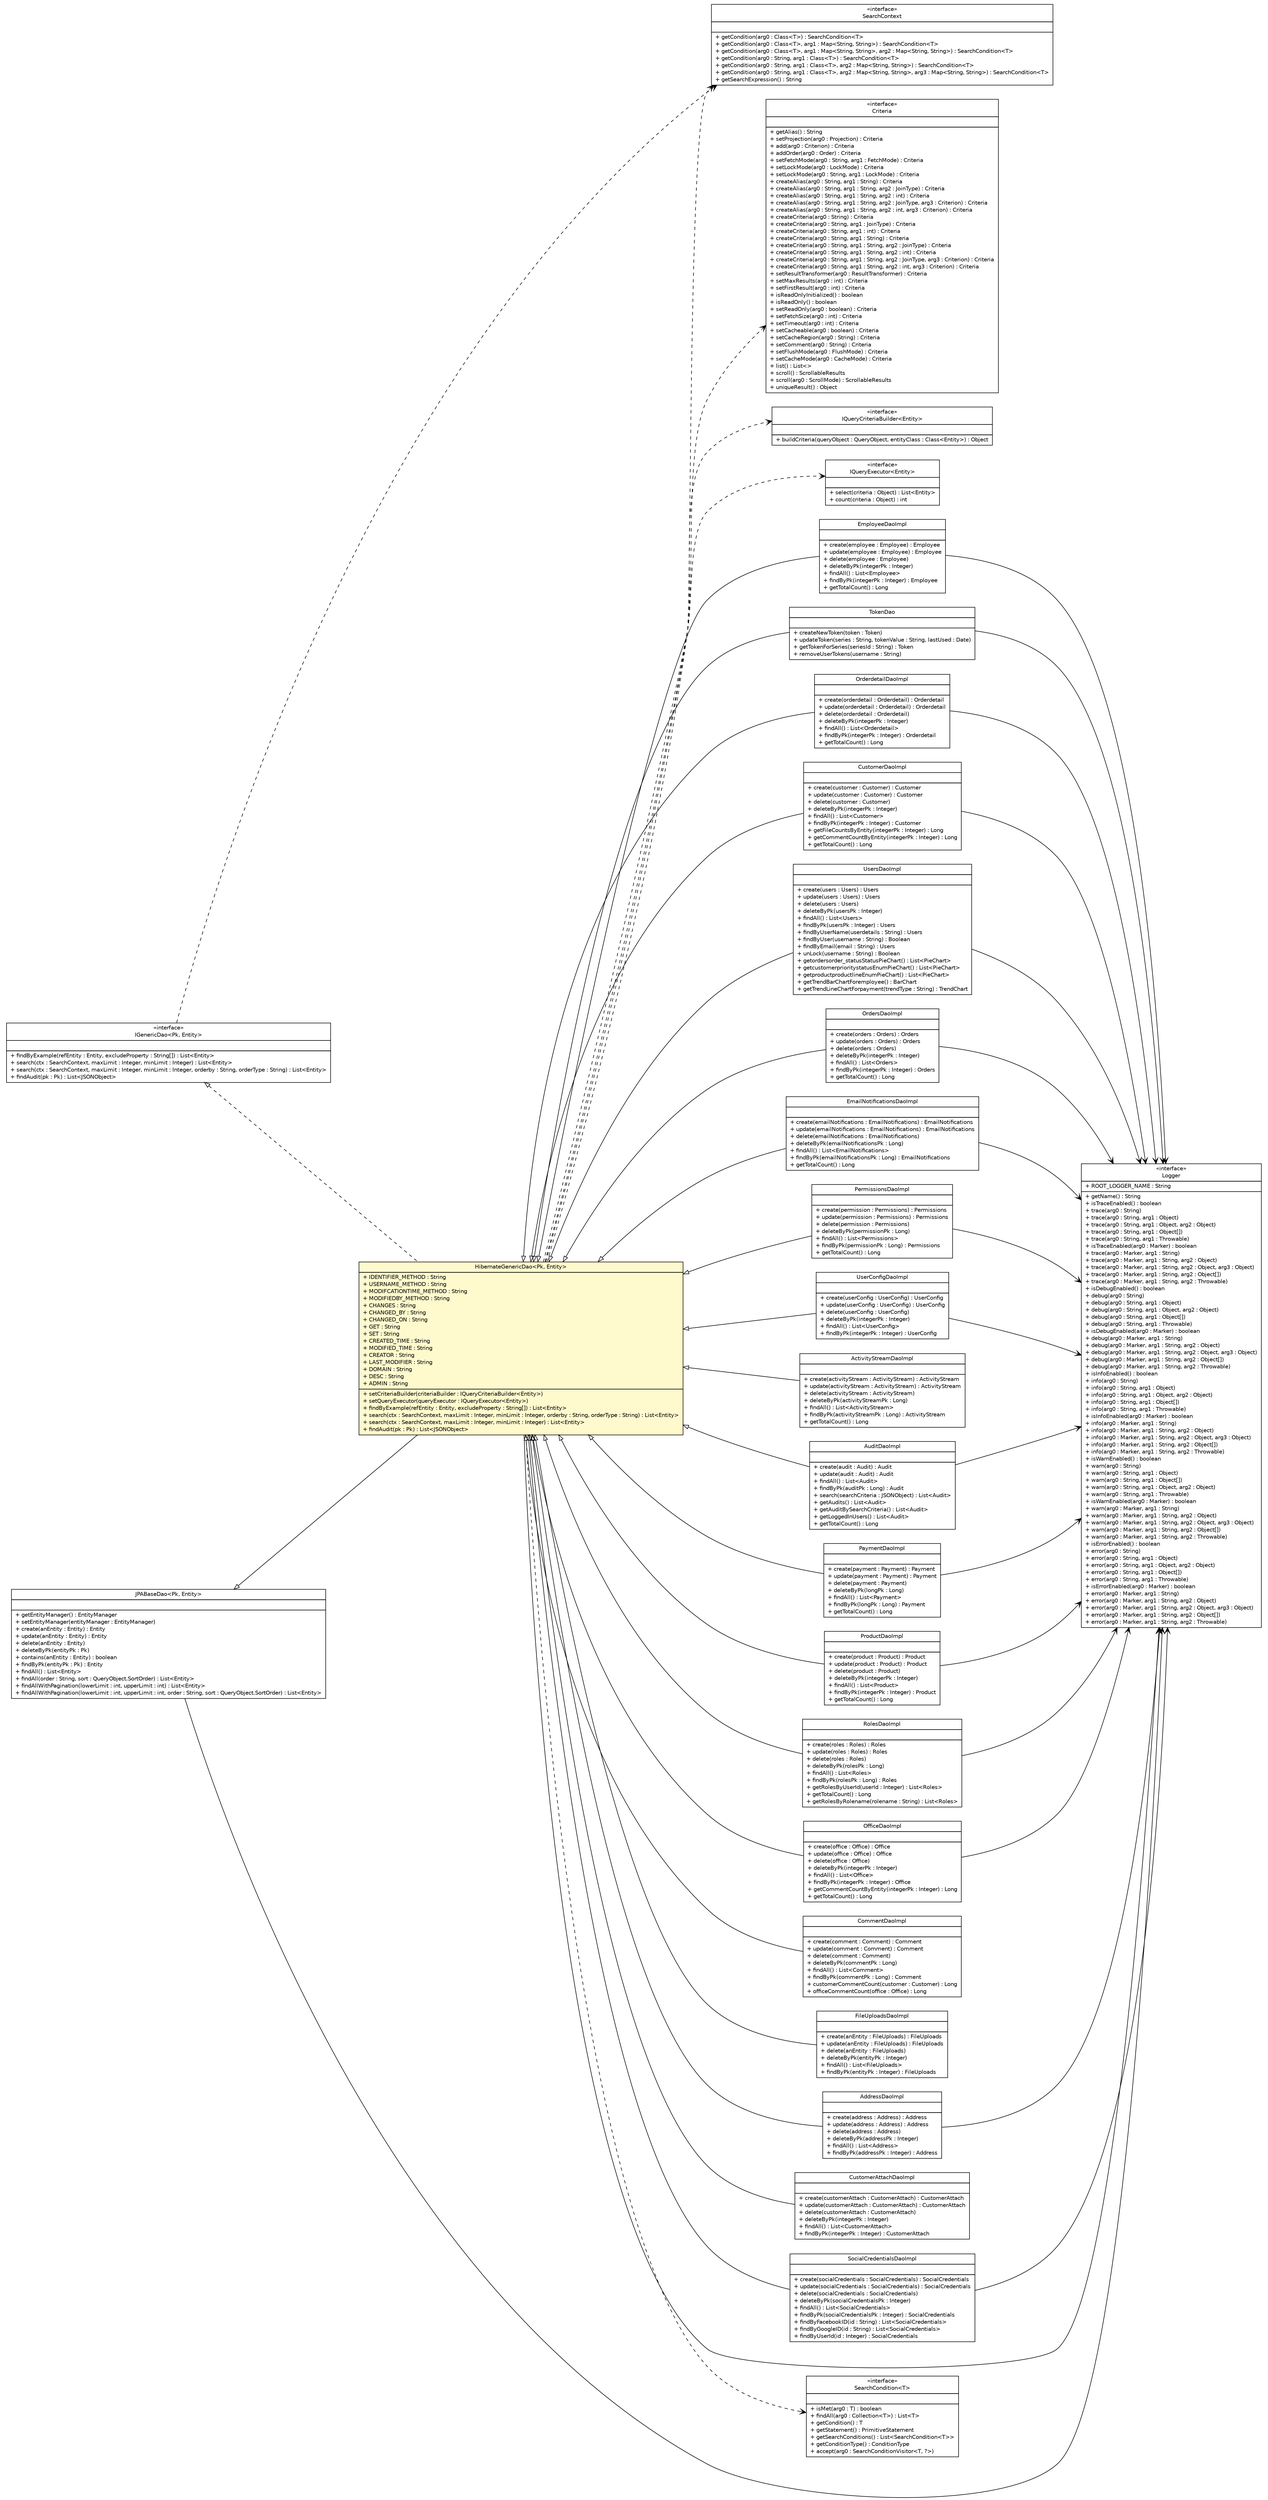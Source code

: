 #!/usr/local/bin/dot
#
# Class diagram 
# Generated by UMLGraph version 5.1 (http://www.umlgraph.org/)
#

digraph G {
	edge [fontname="Helvetica",fontsize=10,labelfontname="Helvetica",labelfontsize=10];
	node [fontname="Helvetica",fontsize=10,shape=plaintext];
	nodesep=0.25;
	ranksep=0.5;
	rankdir=LR;
	// com.inn.headstartdemo.dao.generic.IGenericDao<Pk, Entity>
	c65898 [label=<<table title="com.inn.headstartdemo.dao.generic.IGenericDao" border="0" cellborder="1" cellspacing="0" cellpadding="2" port="p" href="../IGenericDao.html">
		<tr><td><table border="0" cellspacing="0" cellpadding="1">
<tr><td align="center" balign="center"> &#171;interface&#187; </td></tr>
<tr><td align="center" balign="center"> IGenericDao&lt;Pk, Entity&gt; </td></tr>
		</table></td></tr>
		<tr><td><table border="0" cellspacing="0" cellpadding="1">
<tr><td align="left" balign="left">  </td></tr>
		</table></td></tr>
		<tr><td><table border="0" cellspacing="0" cellpadding="1">
<tr><td align="left" balign="left"> + findByExample(refEntity : Entity, excludeProperty : String[]) : List&lt;Entity&gt; </td></tr>
<tr><td align="left" balign="left"> + search(ctx : SearchContext, maxLimit : Integer, minLimit : Integer) : List&lt;Entity&gt; </td></tr>
<tr><td align="left" balign="left"> + search(ctx : SearchContext, maxLimit : Integer, minLimit : Integer, orderby : String, orderType : String) : List&lt;Entity&gt; </td></tr>
<tr><td align="left" balign="left"> + findAudit(pk : Pk) : List&lt;JSONObject&gt; </td></tr>
		</table></td></tr>
		</table>>, fontname="Helvetica", fontcolor="black", fontsize=10.0];
	// com.inn.headstartdemo.dao.generic.impl.HibernateGenericDao<Pk, Entity>
	c65901 [label=<<table title="com.inn.headstartdemo.dao.generic.impl.HibernateGenericDao" border="0" cellborder="1" cellspacing="0" cellpadding="2" port="p" bgcolor="lemonChiffon" href="./HibernateGenericDao.html">
		<tr><td><table border="0" cellspacing="0" cellpadding="1">
<tr><td align="center" balign="center"> HibernateGenericDao&lt;Pk, Entity&gt; </td></tr>
		</table></td></tr>
		<tr><td><table border="0" cellspacing="0" cellpadding="1">
<tr><td align="left" balign="left"> + IDENTIFIER_METHOD : String </td></tr>
<tr><td align="left" balign="left"> + USERNAME_METHOD : String </td></tr>
<tr><td align="left" balign="left"> + MODIFCATIONTIME_METHOD : String </td></tr>
<tr><td align="left" balign="left"> + MODIFIEDBY_METHOD : String </td></tr>
<tr><td align="left" balign="left"> + CHANGES : String </td></tr>
<tr><td align="left" balign="left"> + CHANGED_BY : String </td></tr>
<tr><td align="left" balign="left"> + CHANGED_ON : String </td></tr>
<tr><td align="left" balign="left"> + GET : String </td></tr>
<tr><td align="left" balign="left"> + SET : String </td></tr>
<tr><td align="left" balign="left"> + CREATED_TIME : String </td></tr>
<tr><td align="left" balign="left"> + MODIFIED_TIME : String </td></tr>
<tr><td align="left" balign="left"> + CREATOR : String </td></tr>
<tr><td align="left" balign="left"> + LAST_MODIFIER : String </td></tr>
<tr><td align="left" balign="left"> + DOMAIN : String </td></tr>
<tr><td align="left" balign="left"> + DESC : String </td></tr>
<tr><td align="left" balign="left"> + ADMIN : String </td></tr>
		</table></td></tr>
		<tr><td><table border="0" cellspacing="0" cellpadding="1">
<tr><td align="left" balign="left"> + setCriteriaBuilder(criteriaBuilder : IQueryCriteriaBuilder&lt;Entity&gt;) </td></tr>
<tr><td align="left" balign="left"> + setQueryExecutor(queryExecutor : IQueryExecutor&lt;Entity&gt;) </td></tr>
<tr><td align="left" balign="left"> + findByExample(refEntity : Entity, excludeProperty : String[]) : List&lt;Entity&gt; </td></tr>
<tr><td align="left" balign="left"> + search(ctx : SearchContext, maxLimit : Integer, minLimit : Integer, orderby : String, orderType : String) : List&lt;Entity&gt; </td></tr>
<tr><td align="left" balign="left"> + search(ctx : SearchContext, maxLimit : Integer, minLimit : Integer) : List&lt;Entity&gt; </td></tr>
<tr><td align="left" balign="left"> + findAudit(pk : Pk) : List&lt;JSONObject&gt; </td></tr>
		</table></td></tr>
		</table>>, fontname="Helvetica", fontcolor="black", fontsize=10.0];
	// com.inn.headstartdemo.dao.generic.impl.JPABaseDao<Pk, Entity>
	c65902 [label=<<table title="com.inn.headstartdemo.dao.generic.impl.JPABaseDao" border="0" cellborder="1" cellspacing="0" cellpadding="2" port="p" href="./JPABaseDao.html">
		<tr><td><table border="0" cellspacing="0" cellpadding="1">
<tr><td align="center" balign="center"> JPABaseDao&lt;Pk, Entity&gt; </td></tr>
		</table></td></tr>
		<tr><td><table border="0" cellspacing="0" cellpadding="1">
<tr><td align="left" balign="left">  </td></tr>
		</table></td></tr>
		<tr><td><table border="0" cellspacing="0" cellpadding="1">
<tr><td align="left" balign="left"> + getEntityManager() : EntityManager </td></tr>
<tr><td align="left" balign="left"> + setEntityManager(entityManager : EntityManager) </td></tr>
<tr><td align="left" balign="left"> + create(anEntity : Entity) : Entity </td></tr>
<tr><td align="left" balign="left"> + update(anEntity : Entity) : Entity </td></tr>
<tr><td align="left" balign="left"> + delete(anEntity : Entity) </td></tr>
<tr><td align="left" balign="left"> + deleteByPk(entityPk : Pk) </td></tr>
<tr><td align="left" balign="left"> + contains(anEntity : Entity) : boolean </td></tr>
<tr><td align="left" balign="left"> + findByPk(entityPk : Pk) : Entity </td></tr>
<tr><td align="left" balign="left"> + findAll() : List&lt;Entity&gt; </td></tr>
<tr><td align="left" balign="left"> + findAll(order : String, sort : QueryObject.SortOrder) : List&lt;Entity&gt; </td></tr>
<tr><td align="left" balign="left"> + findAllWithPagination(lowerLimit : int, upperLimit : int) : List&lt;Entity&gt; </td></tr>
<tr><td align="left" balign="left"> + findAllWithPagination(lowerLimit : int, upperLimit : int, order : String, sort : QueryObject.SortOrder) : List&lt;Entity&gt; </td></tr>
		</table></td></tr>
		</table>>, fontname="Helvetica", fontcolor="black", fontsize=10.0];
	// com.inn.headstartdemo.dao.criteria.IQueryCriteriaBuilder<Entity>
	c65903 [label=<<table title="com.inn.headstartdemo.dao.criteria.IQueryCriteriaBuilder" border="0" cellborder="1" cellspacing="0" cellpadding="2" port="p" href="../../criteria/IQueryCriteriaBuilder.html">
		<tr><td><table border="0" cellspacing="0" cellpadding="1">
<tr><td align="center" balign="center"> &#171;interface&#187; </td></tr>
<tr><td align="center" balign="center"> IQueryCriteriaBuilder&lt;Entity&gt; </td></tr>
		</table></td></tr>
		<tr><td><table border="0" cellspacing="0" cellpadding="1">
<tr><td align="left" balign="left">  </td></tr>
		</table></td></tr>
		<tr><td><table border="0" cellspacing="0" cellpadding="1">
<tr><td align="left" balign="left"> + buildCriteria(queryObject : QueryObject, entityClass : Class&lt;Entity&gt;) : Object </td></tr>
		</table></td></tr>
		</table>>, fontname="Helvetica", fontcolor="black", fontsize=10.0];
	// com.inn.headstartdemo.dao.criteria.IQueryExecutor<Entity>
	c65904 [label=<<table title="com.inn.headstartdemo.dao.criteria.IQueryExecutor" border="0" cellborder="1" cellspacing="0" cellpadding="2" port="p" href="../../criteria/IQueryExecutor.html">
		<tr><td><table border="0" cellspacing="0" cellpadding="1">
<tr><td align="center" balign="center"> &#171;interface&#187; </td></tr>
<tr><td align="center" balign="center"> IQueryExecutor&lt;Entity&gt; </td></tr>
		</table></td></tr>
		<tr><td><table border="0" cellspacing="0" cellpadding="1">
<tr><td align="left" balign="left">  </td></tr>
		</table></td></tr>
		<tr><td><table border="0" cellspacing="0" cellpadding="1">
<tr><td align="left" balign="left"> + select(criteria : Object) : List&lt;Entity&gt; </td></tr>
<tr><td align="left" balign="left"> + count(criteria : Object) : int </td></tr>
		</table></td></tr>
		</table>>, fontname="Helvetica", fontcolor="black", fontsize=10.0];
	// com.inn.headstartdemo.dao.impl.EmployeeDaoImpl
	c65909 [label=<<table title="com.inn.headstartdemo.dao.impl.EmployeeDaoImpl" border="0" cellborder="1" cellspacing="0" cellpadding="2" port="p" href="../../impl/EmployeeDaoImpl.html">
		<tr><td><table border="0" cellspacing="0" cellpadding="1">
<tr><td align="center" balign="center"> EmployeeDaoImpl </td></tr>
		</table></td></tr>
		<tr><td><table border="0" cellspacing="0" cellpadding="1">
<tr><td align="left" balign="left">  </td></tr>
		</table></td></tr>
		<tr><td><table border="0" cellspacing="0" cellpadding="1">
<tr><td align="left" balign="left"> + create(employee : Employee) : Employee </td></tr>
<tr><td align="left" balign="left"> + update(employee : Employee) : Employee </td></tr>
<tr><td align="left" balign="left"> + delete(employee : Employee) </td></tr>
<tr><td align="left" balign="left"> + deleteByPk(integerPk : Integer) </td></tr>
<tr><td align="left" balign="left"> + findAll() : List&lt;Employee&gt; </td></tr>
<tr><td align="left" balign="left"> + findByPk(integerPk : Integer) : Employee </td></tr>
<tr><td align="left" balign="left"> + getTotalCount() : Long </td></tr>
		</table></td></tr>
		</table>>, fontname="Helvetica", fontcolor="black", fontsize=10.0];
	// com.inn.headstartdemo.dao.impl.TokenDao
	c65910 [label=<<table title="com.inn.headstartdemo.dao.impl.TokenDao" border="0" cellborder="1" cellspacing="0" cellpadding="2" port="p" href="../../impl/TokenDao.html">
		<tr><td><table border="0" cellspacing="0" cellpadding="1">
<tr><td align="center" balign="center"> TokenDao </td></tr>
		</table></td></tr>
		<tr><td><table border="0" cellspacing="0" cellpadding="1">
<tr><td align="left" balign="left">  </td></tr>
		</table></td></tr>
		<tr><td><table border="0" cellspacing="0" cellpadding="1">
<tr><td align="left" balign="left"> + createNewToken(token : Token) </td></tr>
<tr><td align="left" balign="left"> + updateToken(series : String, tokenValue : String, lastUsed : Date) </td></tr>
<tr><td align="left" balign="left"> + getTokenForSeries(seriesId : String) : Token </td></tr>
<tr><td align="left" balign="left"> + removeUserTokens(username : String) </td></tr>
		</table></td></tr>
		</table>>, fontname="Helvetica", fontcolor="black", fontsize=10.0];
	// com.inn.headstartdemo.dao.impl.OrderdetailDaoImpl
	c65911 [label=<<table title="com.inn.headstartdemo.dao.impl.OrderdetailDaoImpl" border="0" cellborder="1" cellspacing="0" cellpadding="2" port="p" href="../../impl/OrderdetailDaoImpl.html">
		<tr><td><table border="0" cellspacing="0" cellpadding="1">
<tr><td align="center" balign="center"> OrderdetailDaoImpl </td></tr>
		</table></td></tr>
		<tr><td><table border="0" cellspacing="0" cellpadding="1">
<tr><td align="left" balign="left">  </td></tr>
		</table></td></tr>
		<tr><td><table border="0" cellspacing="0" cellpadding="1">
<tr><td align="left" balign="left"> + create(orderdetail : Orderdetail) : Orderdetail </td></tr>
<tr><td align="left" balign="left"> + update(orderdetail : Orderdetail) : Orderdetail </td></tr>
<tr><td align="left" balign="left"> + delete(orderdetail : Orderdetail) </td></tr>
<tr><td align="left" balign="left"> + deleteByPk(integerPk : Integer) </td></tr>
<tr><td align="left" balign="left"> + findAll() : List&lt;Orderdetail&gt; </td></tr>
<tr><td align="left" balign="left"> + findByPk(integerPk : Integer) : Orderdetail </td></tr>
<tr><td align="left" balign="left"> + getTotalCount() : Long </td></tr>
		</table></td></tr>
		</table>>, fontname="Helvetica", fontcolor="black", fontsize=10.0];
	// com.inn.headstartdemo.dao.impl.CustomerDaoImpl
	c65912 [label=<<table title="com.inn.headstartdemo.dao.impl.CustomerDaoImpl" border="0" cellborder="1" cellspacing="0" cellpadding="2" port="p" href="../../impl/CustomerDaoImpl.html">
		<tr><td><table border="0" cellspacing="0" cellpadding="1">
<tr><td align="center" balign="center"> CustomerDaoImpl </td></tr>
		</table></td></tr>
		<tr><td><table border="0" cellspacing="0" cellpadding="1">
<tr><td align="left" balign="left">  </td></tr>
		</table></td></tr>
		<tr><td><table border="0" cellspacing="0" cellpadding="1">
<tr><td align="left" balign="left"> + create(customer : Customer) : Customer </td></tr>
<tr><td align="left" balign="left"> + update(customer : Customer) : Customer </td></tr>
<tr><td align="left" balign="left"> + delete(customer : Customer) </td></tr>
<tr><td align="left" balign="left"> + deleteByPk(integerPk : Integer) </td></tr>
<tr><td align="left" balign="left"> + findAll() : List&lt;Customer&gt; </td></tr>
<tr><td align="left" balign="left"> + findByPk(integerPk : Integer) : Customer </td></tr>
<tr><td align="left" balign="left"> + getFileCountsByEntity(integerPk : Integer) : Long </td></tr>
<tr><td align="left" balign="left"> + getCommentCountByEntity(integerPk : Integer) : Long </td></tr>
<tr><td align="left" balign="left"> + getTotalCount() : Long </td></tr>
		</table></td></tr>
		</table>>, fontname="Helvetica", fontcolor="black", fontsize=10.0];
	// com.inn.headstartdemo.dao.impl.UsersDaoImpl
	c65913 [label=<<table title="com.inn.headstartdemo.dao.impl.UsersDaoImpl" border="0" cellborder="1" cellspacing="0" cellpadding="2" port="p" href="../../impl/UsersDaoImpl.html">
		<tr><td><table border="0" cellspacing="0" cellpadding="1">
<tr><td align="center" balign="center"> UsersDaoImpl </td></tr>
		</table></td></tr>
		<tr><td><table border="0" cellspacing="0" cellpadding="1">
<tr><td align="left" balign="left">  </td></tr>
		</table></td></tr>
		<tr><td><table border="0" cellspacing="0" cellpadding="1">
<tr><td align="left" balign="left"> + create(users : Users) : Users </td></tr>
<tr><td align="left" balign="left"> + update(users : Users) : Users </td></tr>
<tr><td align="left" balign="left"> + delete(users : Users) </td></tr>
<tr><td align="left" balign="left"> + deleteByPk(usersPk : Integer) </td></tr>
<tr><td align="left" balign="left"> + findAll() : List&lt;Users&gt; </td></tr>
<tr><td align="left" balign="left"> + findByPk(usersPk : Integer) : Users </td></tr>
<tr><td align="left" balign="left"> + findByUserName(userdetails : String) : Users </td></tr>
<tr><td align="left" balign="left"> + findByUser(username : String) : Boolean </td></tr>
<tr><td align="left" balign="left"> + findByEmail(email : String) : Users </td></tr>
<tr><td align="left" balign="left"> + unLock(username : String) : Boolean </td></tr>
<tr><td align="left" balign="left"> + getordersorder_statusStatusPieChart() : List&lt;PieChart&gt; </td></tr>
<tr><td align="left" balign="left"> + getcustomerprioritystatusEnumPieChart() : List&lt;PieChart&gt; </td></tr>
<tr><td align="left" balign="left"> + getproductproductlineEnumPieChart() : List&lt;PieChart&gt; </td></tr>
<tr><td align="left" balign="left"> + getTrendBarChartForemployee() : BarChart </td></tr>
<tr><td align="left" balign="left"> + getTrendLineChartForpayment(trendType : String) : TrendChart </td></tr>
		</table></td></tr>
		</table>>, fontname="Helvetica", fontcolor="black", fontsize=10.0];
	// com.inn.headstartdemo.dao.impl.OrdersDaoImpl
	c65914 [label=<<table title="com.inn.headstartdemo.dao.impl.OrdersDaoImpl" border="0" cellborder="1" cellspacing="0" cellpadding="2" port="p" href="../../impl/OrdersDaoImpl.html">
		<tr><td><table border="0" cellspacing="0" cellpadding="1">
<tr><td align="center" balign="center"> OrdersDaoImpl </td></tr>
		</table></td></tr>
		<tr><td><table border="0" cellspacing="0" cellpadding="1">
<tr><td align="left" balign="left">  </td></tr>
		</table></td></tr>
		<tr><td><table border="0" cellspacing="0" cellpadding="1">
<tr><td align="left" balign="left"> + create(orders : Orders) : Orders </td></tr>
<tr><td align="left" balign="left"> + update(orders : Orders) : Orders </td></tr>
<tr><td align="left" balign="left"> + delete(orders : Orders) </td></tr>
<tr><td align="left" balign="left"> + deleteByPk(integerPk : Integer) </td></tr>
<tr><td align="left" balign="left"> + findAll() : List&lt;Orders&gt; </td></tr>
<tr><td align="left" balign="left"> + findByPk(integerPk : Integer) : Orders </td></tr>
<tr><td align="left" balign="left"> + getTotalCount() : Long </td></tr>
		</table></td></tr>
		</table>>, fontname="Helvetica", fontcolor="black", fontsize=10.0];
	// com.inn.headstartdemo.dao.impl.EmailNotificationsDaoImpl
	c65915 [label=<<table title="com.inn.headstartdemo.dao.impl.EmailNotificationsDaoImpl" border="0" cellborder="1" cellspacing="0" cellpadding="2" port="p" href="../../impl/EmailNotificationsDaoImpl.html">
		<tr><td><table border="0" cellspacing="0" cellpadding="1">
<tr><td align="center" balign="center"> EmailNotificationsDaoImpl </td></tr>
		</table></td></tr>
		<tr><td><table border="0" cellspacing="0" cellpadding="1">
<tr><td align="left" balign="left">  </td></tr>
		</table></td></tr>
		<tr><td><table border="0" cellspacing="0" cellpadding="1">
<tr><td align="left" balign="left"> + create(emailNotifications : EmailNotifications) : EmailNotifications </td></tr>
<tr><td align="left" balign="left"> + update(emailNotifications : EmailNotifications) : EmailNotifications </td></tr>
<tr><td align="left" balign="left"> + delete(emailNotifications : EmailNotifications) </td></tr>
<tr><td align="left" balign="left"> + deleteByPk(emailNotificationsPk : Long) </td></tr>
<tr><td align="left" balign="left"> + findAll() : List&lt;EmailNotifications&gt; </td></tr>
<tr><td align="left" balign="left"> + findByPk(emailNotificationsPk : Long) : EmailNotifications </td></tr>
<tr><td align="left" balign="left"> + getTotalCount() : Long </td></tr>
		</table></td></tr>
		</table>>, fontname="Helvetica", fontcolor="black", fontsize=10.0];
	// com.inn.headstartdemo.dao.impl.PermissionsDaoImpl
	c65916 [label=<<table title="com.inn.headstartdemo.dao.impl.PermissionsDaoImpl" border="0" cellborder="1" cellspacing="0" cellpadding="2" port="p" href="../../impl/PermissionsDaoImpl.html">
		<tr><td><table border="0" cellspacing="0" cellpadding="1">
<tr><td align="center" balign="center"> PermissionsDaoImpl </td></tr>
		</table></td></tr>
		<tr><td><table border="0" cellspacing="0" cellpadding="1">
<tr><td align="left" balign="left">  </td></tr>
		</table></td></tr>
		<tr><td><table border="0" cellspacing="0" cellpadding="1">
<tr><td align="left" balign="left"> + create(permission : Permissions) : Permissions </td></tr>
<tr><td align="left" balign="left"> + update(permission : Permissions) : Permissions </td></tr>
<tr><td align="left" balign="left"> + delete(permission : Permissions) </td></tr>
<tr><td align="left" balign="left"> + deleteByPk(permissionPk : Long) </td></tr>
<tr><td align="left" balign="left"> + findAll() : List&lt;Permissions&gt; </td></tr>
<tr><td align="left" balign="left"> + findByPk(permissionPk : Long) : Permissions </td></tr>
<tr><td align="left" balign="left"> + getTotalCount() : Long </td></tr>
		</table></td></tr>
		</table>>, fontname="Helvetica", fontcolor="black", fontsize=10.0];
	// com.inn.headstartdemo.dao.impl.UserConfigDaoImpl
	c65917 [label=<<table title="com.inn.headstartdemo.dao.impl.UserConfigDaoImpl" border="0" cellborder="1" cellspacing="0" cellpadding="2" port="p" href="../../impl/UserConfigDaoImpl.html">
		<tr><td><table border="0" cellspacing="0" cellpadding="1">
<tr><td align="center" balign="center"> UserConfigDaoImpl </td></tr>
		</table></td></tr>
		<tr><td><table border="0" cellspacing="0" cellpadding="1">
<tr><td align="left" balign="left">  </td></tr>
		</table></td></tr>
		<tr><td><table border="0" cellspacing="0" cellpadding="1">
<tr><td align="left" balign="left"> + create(userConfig : UserConfig) : UserConfig </td></tr>
<tr><td align="left" balign="left"> + update(userConfig : UserConfig) : UserConfig </td></tr>
<tr><td align="left" balign="left"> + delete(userConfig : UserConfig) </td></tr>
<tr><td align="left" balign="left"> + deleteByPk(integerPk : Integer) </td></tr>
<tr><td align="left" balign="left"> + findAll() : List&lt;UserConfig&gt; </td></tr>
<tr><td align="left" balign="left"> + findByPk(integerPk : Integer) : UserConfig </td></tr>
		</table></td></tr>
		</table>>, fontname="Helvetica", fontcolor="black", fontsize=10.0];
	// com.inn.headstartdemo.dao.impl.ActivityStreamDaoImpl
	c65918 [label=<<table title="com.inn.headstartdemo.dao.impl.ActivityStreamDaoImpl" border="0" cellborder="1" cellspacing="0" cellpadding="2" port="p" href="../../impl/ActivityStreamDaoImpl.html">
		<tr><td><table border="0" cellspacing="0" cellpadding="1">
<tr><td align="center" balign="center"> ActivityStreamDaoImpl </td></tr>
		</table></td></tr>
		<tr><td><table border="0" cellspacing="0" cellpadding="1">
<tr><td align="left" balign="left">  </td></tr>
		</table></td></tr>
		<tr><td><table border="0" cellspacing="0" cellpadding="1">
<tr><td align="left" balign="left"> + create(activityStream : ActivityStream) : ActivityStream </td></tr>
<tr><td align="left" balign="left"> + update(activityStream : ActivityStream) : ActivityStream </td></tr>
<tr><td align="left" balign="left"> + delete(activityStream : ActivityStream) </td></tr>
<tr><td align="left" balign="left"> + deleteByPk(activityStreamPk : Long) </td></tr>
<tr><td align="left" balign="left"> + findAll() : List&lt;ActivityStream&gt; </td></tr>
<tr><td align="left" balign="left"> + findByPk(activityStreamPk : Long) : ActivityStream </td></tr>
<tr><td align="left" balign="left"> + getTotalCount() : Long </td></tr>
		</table></td></tr>
		</table>>, fontname="Helvetica", fontcolor="black", fontsize=10.0];
	// com.inn.headstartdemo.dao.impl.AuditDaoImpl
	c65919 [label=<<table title="com.inn.headstartdemo.dao.impl.AuditDaoImpl" border="0" cellborder="1" cellspacing="0" cellpadding="2" port="p" href="../../impl/AuditDaoImpl.html">
		<tr><td><table border="0" cellspacing="0" cellpadding="1">
<tr><td align="center" balign="center"> AuditDaoImpl </td></tr>
		</table></td></tr>
		<tr><td><table border="0" cellspacing="0" cellpadding="1">
<tr><td align="left" balign="left">  </td></tr>
		</table></td></tr>
		<tr><td><table border="0" cellspacing="0" cellpadding="1">
<tr><td align="left" balign="left"> + create(audit : Audit) : Audit </td></tr>
<tr><td align="left" balign="left"> + update(audit : Audit) : Audit </td></tr>
<tr><td align="left" balign="left"> + findAll() : List&lt;Audit&gt; </td></tr>
<tr><td align="left" balign="left"> + findByPk(auditPk : Long) : Audit </td></tr>
<tr><td align="left" balign="left"> + search(searchCriteria : JSONObject) : List&lt;Audit&gt; </td></tr>
<tr><td align="left" balign="left"> + getAudits() : List&lt;Audit&gt; </td></tr>
<tr><td align="left" balign="left"> + getAuditBySearchCriteria() : List&lt;Audit&gt; </td></tr>
<tr><td align="left" balign="left"> + getLoggedInUsers() : List&lt;Audit&gt; </td></tr>
<tr><td align="left" balign="left"> + getTotalCount() : Long </td></tr>
		</table></td></tr>
		</table>>, fontname="Helvetica", fontcolor="black", fontsize=10.0];
	// com.inn.headstartdemo.dao.impl.PaymentDaoImpl
	c65921 [label=<<table title="com.inn.headstartdemo.dao.impl.PaymentDaoImpl" border="0" cellborder="1" cellspacing="0" cellpadding="2" port="p" href="../../impl/PaymentDaoImpl.html">
		<tr><td><table border="0" cellspacing="0" cellpadding="1">
<tr><td align="center" balign="center"> PaymentDaoImpl </td></tr>
		</table></td></tr>
		<tr><td><table border="0" cellspacing="0" cellpadding="1">
<tr><td align="left" balign="left">  </td></tr>
		</table></td></tr>
		<tr><td><table border="0" cellspacing="0" cellpadding="1">
<tr><td align="left" balign="left"> + create(payment : Payment) : Payment </td></tr>
<tr><td align="left" balign="left"> + update(payment : Payment) : Payment </td></tr>
<tr><td align="left" balign="left"> + delete(payment : Payment) </td></tr>
<tr><td align="left" balign="left"> + deleteByPk(longPk : Long) </td></tr>
<tr><td align="left" balign="left"> + findAll() : List&lt;Payment&gt; </td></tr>
<tr><td align="left" balign="left"> + findByPk(longPk : Long) : Payment </td></tr>
<tr><td align="left" balign="left"> + getTotalCount() : Long </td></tr>
		</table></td></tr>
		</table>>, fontname="Helvetica", fontcolor="black", fontsize=10.0];
	// com.inn.headstartdemo.dao.impl.ProductDaoImpl
	c65922 [label=<<table title="com.inn.headstartdemo.dao.impl.ProductDaoImpl" border="0" cellborder="1" cellspacing="0" cellpadding="2" port="p" href="../../impl/ProductDaoImpl.html">
		<tr><td><table border="0" cellspacing="0" cellpadding="1">
<tr><td align="center" balign="center"> ProductDaoImpl </td></tr>
		</table></td></tr>
		<tr><td><table border="0" cellspacing="0" cellpadding="1">
<tr><td align="left" balign="left">  </td></tr>
		</table></td></tr>
		<tr><td><table border="0" cellspacing="0" cellpadding="1">
<tr><td align="left" balign="left"> + create(product : Product) : Product </td></tr>
<tr><td align="left" balign="left"> + update(product : Product) : Product </td></tr>
<tr><td align="left" balign="left"> + delete(product : Product) </td></tr>
<tr><td align="left" balign="left"> + deleteByPk(integerPk : Integer) </td></tr>
<tr><td align="left" balign="left"> + findAll() : List&lt;Product&gt; </td></tr>
<tr><td align="left" balign="left"> + findByPk(integerPk : Integer) : Product </td></tr>
<tr><td align="left" balign="left"> + getTotalCount() : Long </td></tr>
		</table></td></tr>
		</table>>, fontname="Helvetica", fontcolor="black", fontsize=10.0];
	// com.inn.headstartdemo.dao.impl.RolesDaoImpl
	c65923 [label=<<table title="com.inn.headstartdemo.dao.impl.RolesDaoImpl" border="0" cellborder="1" cellspacing="0" cellpadding="2" port="p" href="../../impl/RolesDaoImpl.html">
		<tr><td><table border="0" cellspacing="0" cellpadding="1">
<tr><td align="center" balign="center"> RolesDaoImpl </td></tr>
		</table></td></tr>
		<tr><td><table border="0" cellspacing="0" cellpadding="1">
<tr><td align="left" balign="left">  </td></tr>
		</table></td></tr>
		<tr><td><table border="0" cellspacing="0" cellpadding="1">
<tr><td align="left" balign="left"> + create(roles : Roles) : Roles </td></tr>
<tr><td align="left" balign="left"> + update(roles : Roles) : Roles </td></tr>
<tr><td align="left" balign="left"> + delete(roles : Roles) </td></tr>
<tr><td align="left" balign="left"> + deleteByPk(rolesPk : Long) </td></tr>
<tr><td align="left" balign="left"> + findAll() : List&lt;Roles&gt; </td></tr>
<tr><td align="left" balign="left"> + findByPk(rolesPk : Long) : Roles </td></tr>
<tr><td align="left" balign="left"> + getRolesByUserId(userId : Integer) : List&lt;Roles&gt; </td></tr>
<tr><td align="left" balign="left"> + getTotalCount() : Long </td></tr>
<tr><td align="left" balign="left"> + getRolesByRolename(rolename : String) : List&lt;Roles&gt; </td></tr>
		</table></td></tr>
		</table>>, fontname="Helvetica", fontcolor="black", fontsize=10.0];
	// com.inn.headstartdemo.dao.impl.OfficeDaoImpl
	c65924 [label=<<table title="com.inn.headstartdemo.dao.impl.OfficeDaoImpl" border="0" cellborder="1" cellspacing="0" cellpadding="2" port="p" href="../../impl/OfficeDaoImpl.html">
		<tr><td><table border="0" cellspacing="0" cellpadding="1">
<tr><td align="center" balign="center"> OfficeDaoImpl </td></tr>
		</table></td></tr>
		<tr><td><table border="0" cellspacing="0" cellpadding="1">
<tr><td align="left" balign="left">  </td></tr>
		</table></td></tr>
		<tr><td><table border="0" cellspacing="0" cellpadding="1">
<tr><td align="left" balign="left"> + create(office : Office) : Office </td></tr>
<tr><td align="left" balign="left"> + update(office : Office) : Office </td></tr>
<tr><td align="left" balign="left"> + delete(office : Office) </td></tr>
<tr><td align="left" balign="left"> + deleteByPk(integerPk : Integer) </td></tr>
<tr><td align="left" balign="left"> + findAll() : List&lt;Office&gt; </td></tr>
<tr><td align="left" balign="left"> + findByPk(integerPk : Integer) : Office </td></tr>
<tr><td align="left" balign="left"> + getCommentCountByEntity(integerPk : Integer) : Long </td></tr>
<tr><td align="left" balign="left"> + getTotalCount() : Long </td></tr>
		</table></td></tr>
		</table>>, fontname="Helvetica", fontcolor="black", fontsize=10.0];
	// com.inn.headstartdemo.dao.impl.CommentDaoImpl
	c65925 [label=<<table title="com.inn.headstartdemo.dao.impl.CommentDaoImpl" border="0" cellborder="1" cellspacing="0" cellpadding="2" port="p" href="../../impl/CommentDaoImpl.html">
		<tr><td><table border="0" cellspacing="0" cellpadding="1">
<tr><td align="center" balign="center"> CommentDaoImpl </td></tr>
		</table></td></tr>
		<tr><td><table border="0" cellspacing="0" cellpadding="1">
<tr><td align="left" balign="left">  </td></tr>
		</table></td></tr>
		<tr><td><table border="0" cellspacing="0" cellpadding="1">
<tr><td align="left" balign="left"> + create(comment : Comment) : Comment </td></tr>
<tr><td align="left" balign="left"> + update(comment : Comment) : Comment </td></tr>
<tr><td align="left" balign="left"> + delete(comment : Comment) </td></tr>
<tr><td align="left" balign="left"> + deleteByPk(commentPk : Long) </td></tr>
<tr><td align="left" balign="left"> + findAll() : List&lt;Comment&gt; </td></tr>
<tr><td align="left" balign="left"> + findByPk(commentPk : Long) : Comment </td></tr>
<tr><td align="left" balign="left"> + customerCommentCount(customer : Customer) : Long </td></tr>
<tr><td align="left" balign="left"> + officeCommentCount(office : Office) : Long </td></tr>
		</table></td></tr>
		</table>>, fontname="Helvetica", fontcolor="black", fontsize=10.0];
	// com.inn.headstartdemo.dao.impl.FileUploadsDaoImpl
	c65926 [label=<<table title="com.inn.headstartdemo.dao.impl.FileUploadsDaoImpl" border="0" cellborder="1" cellspacing="0" cellpadding="2" port="p" href="../../impl/FileUploadsDaoImpl.html">
		<tr><td><table border="0" cellspacing="0" cellpadding="1">
<tr><td align="center" balign="center"> FileUploadsDaoImpl </td></tr>
		</table></td></tr>
		<tr><td><table border="0" cellspacing="0" cellpadding="1">
<tr><td align="left" balign="left">  </td></tr>
		</table></td></tr>
		<tr><td><table border="0" cellspacing="0" cellpadding="1">
<tr><td align="left" balign="left"> + create(anEntity : FileUploads) : FileUploads </td></tr>
<tr><td align="left" balign="left"> + update(anEntity : FileUploads) : FileUploads </td></tr>
<tr><td align="left" balign="left"> + delete(anEntity : FileUploads) </td></tr>
<tr><td align="left" balign="left"> + deleteByPk(entityPk : Integer) </td></tr>
<tr><td align="left" balign="left"> + findAll() : List&lt;FileUploads&gt; </td></tr>
<tr><td align="left" balign="left"> + findByPk(entityPk : Integer) : FileUploads </td></tr>
		</table></td></tr>
		</table>>, fontname="Helvetica", fontcolor="black", fontsize=10.0];
	// com.inn.headstartdemo.dao.impl.AddressDaoImpl
	c65927 [label=<<table title="com.inn.headstartdemo.dao.impl.AddressDaoImpl" border="0" cellborder="1" cellspacing="0" cellpadding="2" port="p" href="../../impl/AddressDaoImpl.html">
		<tr><td><table border="0" cellspacing="0" cellpadding="1">
<tr><td align="center" balign="center"> AddressDaoImpl </td></tr>
		</table></td></tr>
		<tr><td><table border="0" cellspacing="0" cellpadding="1">
<tr><td align="left" balign="left">  </td></tr>
		</table></td></tr>
		<tr><td><table border="0" cellspacing="0" cellpadding="1">
<tr><td align="left" balign="left"> + create(address : Address) : Address </td></tr>
<tr><td align="left" balign="left"> + update(address : Address) : Address </td></tr>
<tr><td align="left" balign="left"> + delete(address : Address) </td></tr>
<tr><td align="left" balign="left"> + deleteByPk(addressPk : Integer) </td></tr>
<tr><td align="left" balign="left"> + findAll() : List&lt;Address&gt; </td></tr>
<tr><td align="left" balign="left"> + findByPk(addressPk : Integer) : Address </td></tr>
		</table></td></tr>
		</table>>, fontname="Helvetica", fontcolor="black", fontsize=10.0];
	// com.inn.headstartdemo.dao.impl.CustomerAttachDaoImpl
	c65928 [label=<<table title="com.inn.headstartdemo.dao.impl.CustomerAttachDaoImpl" border="0" cellborder="1" cellspacing="0" cellpadding="2" port="p" href="../../impl/CustomerAttachDaoImpl.html">
		<tr><td><table border="0" cellspacing="0" cellpadding="1">
<tr><td align="center" balign="center"> CustomerAttachDaoImpl </td></tr>
		</table></td></tr>
		<tr><td><table border="0" cellspacing="0" cellpadding="1">
<tr><td align="left" balign="left">  </td></tr>
		</table></td></tr>
		<tr><td><table border="0" cellspacing="0" cellpadding="1">
<tr><td align="left" balign="left"> + create(customerAttach : CustomerAttach) : CustomerAttach </td></tr>
<tr><td align="left" balign="left"> + update(customerAttach : CustomerAttach) : CustomerAttach </td></tr>
<tr><td align="left" balign="left"> + delete(customerAttach : CustomerAttach) </td></tr>
<tr><td align="left" balign="left"> + deleteByPk(integerPk : Integer) </td></tr>
<tr><td align="left" balign="left"> + findAll() : List&lt;CustomerAttach&gt; </td></tr>
<tr><td align="left" balign="left"> + findByPk(integerPk : Integer) : CustomerAttach </td></tr>
		</table></td></tr>
		</table>>, fontname="Helvetica", fontcolor="black", fontsize=10.0];
	// com.inn.headstartdemo.dao.impl.SocialCredentialsDaoImpl
	c65929 [label=<<table title="com.inn.headstartdemo.dao.impl.SocialCredentialsDaoImpl" border="0" cellborder="1" cellspacing="0" cellpadding="2" port="p" href="../../impl/SocialCredentialsDaoImpl.html">
		<tr><td><table border="0" cellspacing="0" cellpadding="1">
<tr><td align="center" balign="center"> SocialCredentialsDaoImpl </td></tr>
		</table></td></tr>
		<tr><td><table border="0" cellspacing="0" cellpadding="1">
<tr><td align="left" balign="left">  </td></tr>
		</table></td></tr>
		<tr><td><table border="0" cellspacing="0" cellpadding="1">
<tr><td align="left" balign="left"> + create(socialCredentials : SocialCredentials) : SocialCredentials </td></tr>
<tr><td align="left" balign="left"> + update(socialCredentials : SocialCredentials) : SocialCredentials </td></tr>
<tr><td align="left" balign="left"> + delete(socialCredentials : SocialCredentials) </td></tr>
<tr><td align="left" balign="left"> + deleteByPk(socialCredentialsPk : Integer) </td></tr>
<tr><td align="left" balign="left"> + findAll() : List&lt;SocialCredentials&gt; </td></tr>
<tr><td align="left" balign="left"> + findByPk(socialCredentialsPk : Integer) : SocialCredentials </td></tr>
<tr><td align="left" balign="left"> + findByFacebookID(id : String) : List&lt;SocialCredentials&gt; </td></tr>
<tr><td align="left" balign="left"> + findByGoogleID(id : String) : List&lt;SocialCredentials&gt; </td></tr>
<tr><td align="left" balign="left"> + findByUserId(id : Integer) : SocialCredentials </td></tr>
		</table></td></tr>
		</table>>, fontname="Helvetica", fontcolor="black", fontsize=10.0];
	//com.inn.headstartdemo.dao.generic.impl.HibernateGenericDao<Pk, Entity> extends com.inn.headstartdemo.dao.generic.impl.JPABaseDao<Pk, Entity>
	c65902:p -> c65901:p [dir=back,arrowtail=empty];
	//com.inn.headstartdemo.dao.generic.impl.HibernateGenericDao<Pk, Entity> implements com.inn.headstartdemo.dao.generic.IGenericDao<Pk, Entity>
	c65898:p -> c65901:p [dir=back,arrowtail=empty,style=dashed];
	//com.inn.headstartdemo.dao.impl.EmployeeDaoImpl extends com.inn.headstartdemo.dao.generic.impl.HibernateGenericDao<java.lang.Integer, com.inn.headstartdemo.model.Employee>
	c65901:p -> c65909:p [dir=back,arrowtail=empty];
	//com.inn.headstartdemo.dao.impl.TokenDao extends com.inn.headstartdemo.dao.generic.impl.HibernateGenericDao<java.lang.Integer, com.inn.headstartdemo.model.Token>
	c65901:p -> c65910:p [dir=back,arrowtail=empty];
	//com.inn.headstartdemo.dao.impl.OrderdetailDaoImpl extends com.inn.headstartdemo.dao.generic.impl.HibernateGenericDao<java.lang.Integer, com.inn.headstartdemo.model.Orderdetail>
	c65901:p -> c65911:p [dir=back,arrowtail=empty];
	//com.inn.headstartdemo.dao.impl.CustomerDaoImpl extends com.inn.headstartdemo.dao.generic.impl.HibernateGenericDao<java.lang.Integer, com.inn.headstartdemo.model.Customer>
	c65901:p -> c65912:p [dir=back,arrowtail=empty];
	//com.inn.headstartdemo.dao.impl.UsersDaoImpl extends com.inn.headstartdemo.dao.generic.impl.HibernateGenericDao<java.lang.Integer, com.inn.headstartdemo.model.Users>
	c65901:p -> c65913:p [dir=back,arrowtail=empty];
	//com.inn.headstartdemo.dao.impl.OrdersDaoImpl extends com.inn.headstartdemo.dao.generic.impl.HibernateGenericDao<java.lang.Integer, com.inn.headstartdemo.model.Orders>
	c65901:p -> c65914:p [dir=back,arrowtail=empty];
	//com.inn.headstartdemo.dao.impl.EmailNotificationsDaoImpl extends com.inn.headstartdemo.dao.generic.impl.HibernateGenericDao<java.lang.Long, com.inn.headstartdemo.model.EmailNotifications>
	c65901:p -> c65915:p [dir=back,arrowtail=empty];
	//com.inn.headstartdemo.dao.impl.PermissionsDaoImpl extends com.inn.headstartdemo.dao.generic.impl.HibernateGenericDao<java.lang.Long, com.inn.headstartdemo.model.Permissions>
	c65901:p -> c65916:p [dir=back,arrowtail=empty];
	//com.inn.headstartdemo.dao.impl.UserConfigDaoImpl extends com.inn.headstartdemo.dao.generic.impl.HibernateGenericDao<java.lang.Integer, com.inn.headstartdemo.model.UserConfig>
	c65901:p -> c65917:p [dir=back,arrowtail=empty];
	//com.inn.headstartdemo.dao.impl.ActivityStreamDaoImpl extends com.inn.headstartdemo.dao.generic.impl.HibernateGenericDao<java.lang.Long, com.inn.headstartdemo.model.ActivityStream>
	c65901:p -> c65918:p [dir=back,arrowtail=empty];
	//com.inn.headstartdemo.dao.impl.AuditDaoImpl extends com.inn.headstartdemo.dao.generic.impl.HibernateGenericDao<java.lang.Long, com.inn.headstartdemo.model.Audit>
	c65901:p -> c65919:p [dir=back,arrowtail=empty];
	//com.inn.headstartdemo.dao.impl.PaymentDaoImpl extends com.inn.headstartdemo.dao.generic.impl.HibernateGenericDao<java.lang.Long, com.inn.headstartdemo.model.Payment>
	c65901:p -> c65921:p [dir=back,arrowtail=empty];
	//com.inn.headstartdemo.dao.impl.ProductDaoImpl extends com.inn.headstartdemo.dao.generic.impl.HibernateGenericDao<java.lang.Integer, com.inn.headstartdemo.model.Product>
	c65901:p -> c65922:p [dir=back,arrowtail=empty];
	//com.inn.headstartdemo.dao.impl.RolesDaoImpl extends com.inn.headstartdemo.dao.generic.impl.HibernateGenericDao<java.lang.Long, com.inn.headstartdemo.model.Roles>
	c65901:p -> c65923:p [dir=back,arrowtail=empty];
	//com.inn.headstartdemo.dao.impl.OfficeDaoImpl extends com.inn.headstartdemo.dao.generic.impl.HibernateGenericDao<java.lang.Integer, com.inn.headstartdemo.model.Office>
	c65901:p -> c65924:p [dir=back,arrowtail=empty];
	//com.inn.headstartdemo.dao.impl.CommentDaoImpl extends com.inn.headstartdemo.dao.generic.impl.HibernateGenericDao<java.lang.Long, com.inn.headstartdemo.model.Comment>
	c65901:p -> c65925:p [dir=back,arrowtail=empty];
	//com.inn.headstartdemo.dao.impl.FileUploadsDaoImpl extends com.inn.headstartdemo.dao.generic.impl.HibernateGenericDao<java.lang.Integer, com.inn.headstartdemo.model.FileUploads>
	c65901:p -> c65926:p [dir=back,arrowtail=empty];
	//com.inn.headstartdemo.dao.impl.AddressDaoImpl extends com.inn.headstartdemo.dao.generic.impl.HibernateGenericDao<java.lang.Integer, com.inn.headstartdemo.model.Address>
	c65901:p -> c65927:p [dir=back,arrowtail=empty];
	//com.inn.headstartdemo.dao.impl.CustomerAttachDaoImpl extends com.inn.headstartdemo.dao.generic.impl.HibernateGenericDao<java.lang.Integer, com.inn.headstartdemo.model.CustomerAttach>
	c65901:p -> c65928:p [dir=back,arrowtail=empty];
	//com.inn.headstartdemo.dao.impl.SocialCredentialsDaoImpl extends com.inn.headstartdemo.dao.generic.impl.HibernateGenericDao<java.lang.Integer, com.inn.headstartdemo.model.SocialCredentials>
	c65901:p -> c65929:p [dir=back,arrowtail=empty];
	// com.inn.headstartdemo.dao.generic.impl.HibernateGenericDao<Pk, Entity> NAVASSOC org.slf4j.Logger
	c65901:p -> c65936:p [taillabel="", label="", headlabel="", fontname="Helvetica", fontcolor="black", fontsize=10.0, color="black", arrowhead=open];
	// com.inn.headstartdemo.dao.generic.impl.JPABaseDao<Pk, Entity> NAVASSOC org.slf4j.Logger
	c65902:p -> c65936:p [taillabel="", label="", headlabel="", fontname="Helvetica", fontcolor="black", fontsize=10.0, color="black", arrowhead=open];
	// com.inn.headstartdemo.dao.impl.EmployeeDaoImpl NAVASSOC org.slf4j.Logger
	c65909:p -> c65936:p [taillabel="", label="", headlabel="", fontname="Helvetica", fontcolor="black", fontsize=10.0, color="black", arrowhead=open];
	// com.inn.headstartdemo.dao.impl.TokenDao NAVASSOC org.slf4j.Logger
	c65910:p -> c65936:p [taillabel="", label="", headlabel="", fontname="Helvetica", fontcolor="black", fontsize=10.0, color="black", arrowhead=open];
	// com.inn.headstartdemo.dao.impl.OrderdetailDaoImpl NAVASSOC org.slf4j.Logger
	c65911:p -> c65936:p [taillabel="", label="", headlabel="", fontname="Helvetica", fontcolor="black", fontsize=10.0, color="black", arrowhead=open];
	// com.inn.headstartdemo.dao.impl.CustomerDaoImpl NAVASSOC org.slf4j.Logger
	c65912:p -> c65936:p [taillabel="", label="", headlabel="", fontname="Helvetica", fontcolor="black", fontsize=10.0, color="black", arrowhead=open];
	// com.inn.headstartdemo.dao.impl.UsersDaoImpl NAVASSOC org.slf4j.Logger
	c65913:p -> c65936:p [taillabel="", label="", headlabel="", fontname="Helvetica", fontcolor="black", fontsize=10.0, color="black", arrowhead=open];
	// com.inn.headstartdemo.dao.impl.OrdersDaoImpl NAVASSOC org.slf4j.Logger
	c65914:p -> c65936:p [taillabel="", label="", headlabel="", fontname="Helvetica", fontcolor="black", fontsize=10.0, color="black", arrowhead=open];
	// com.inn.headstartdemo.dao.impl.EmailNotificationsDaoImpl NAVASSOC org.slf4j.Logger
	c65915:p -> c65936:p [taillabel="", label="", headlabel="", fontname="Helvetica", fontcolor="black", fontsize=10.0, color="black", arrowhead=open];
	// com.inn.headstartdemo.dao.impl.PermissionsDaoImpl NAVASSOC org.slf4j.Logger
	c65916:p -> c65936:p [taillabel="", label="", headlabel="", fontname="Helvetica", fontcolor="black", fontsize=10.0, color="black", arrowhead=open];
	// com.inn.headstartdemo.dao.impl.UserConfigDaoImpl NAVASSOC org.slf4j.Logger
	c65917:p -> c65936:p [taillabel="", label="", headlabel="", fontname="Helvetica", fontcolor="black", fontsize=10.0, color="black", arrowhead=open];
	// com.inn.headstartdemo.dao.impl.AuditDaoImpl NAVASSOC org.slf4j.Logger
	c65919:p -> c65936:p [taillabel="", label="", headlabel="", fontname="Helvetica", fontcolor="black", fontsize=10.0, color="black", arrowhead=open];
	// com.inn.headstartdemo.dao.impl.PaymentDaoImpl NAVASSOC org.slf4j.Logger
	c65921:p -> c65936:p [taillabel="", label="", headlabel="", fontname="Helvetica", fontcolor="black", fontsize=10.0, color="black", arrowhead=open];
	// com.inn.headstartdemo.dao.impl.ProductDaoImpl NAVASSOC org.slf4j.Logger
	c65922:p -> c65936:p [taillabel="", label="", headlabel="", fontname="Helvetica", fontcolor="black", fontsize=10.0, color="black", arrowhead=open];
	// com.inn.headstartdemo.dao.impl.RolesDaoImpl NAVASSOC org.slf4j.Logger
	c65923:p -> c65936:p [taillabel="", label="", headlabel="", fontname="Helvetica", fontcolor="black", fontsize=10.0, color="black", arrowhead=open];
	// com.inn.headstartdemo.dao.impl.OfficeDaoImpl NAVASSOC org.slf4j.Logger
	c65924:p -> c65936:p [taillabel="", label="", headlabel="", fontname="Helvetica", fontcolor="black", fontsize=10.0, color="black", arrowhead=open];
	// com.inn.headstartdemo.dao.impl.AddressDaoImpl NAVASSOC org.slf4j.Logger
	c65927:p -> c65936:p [taillabel="", label="", headlabel="", fontname="Helvetica", fontcolor="black", fontsize=10.0, color="black", arrowhead=open];
	// com.inn.headstartdemo.dao.impl.SocialCredentialsDaoImpl NAVASSOC org.slf4j.Logger
	c65929:p -> c65936:p [taillabel="", label="", headlabel="", fontname="Helvetica", fontcolor="black", fontsize=10.0, color="black", arrowhead=open];
	// com.inn.headstartdemo.dao.generic.IGenericDao<Pk, Entity> DEPEND org.apache.cxf.jaxrs.ext.search.SearchContext
	c65898:p -> c65937:p [taillabel="", label="", headlabel="", fontname="Helvetica", fontcolor="black", fontsize=10.0, color="black", arrowhead=open, style=dashed];
	// com.inn.headstartdemo.dao.generic.impl.HibernateGenericDao<Pk, Entity> DEPEND com.inn.headstartdemo.dao.criteria.IQueryExecutor<Entity>
	c65901:p -> c65904:p [taillabel="", label="", headlabel="", fontname="Helvetica", fontcolor="black", fontsize=10.0, color="black", arrowhead=open, style=dashed];
	// com.inn.headstartdemo.dao.generic.impl.HibernateGenericDao<Pk, Entity> DEPEND org.apache.cxf.jaxrs.ext.search.SearchCondition<T>
	c65901:p -> c65938:p [taillabel="", label="", headlabel="", fontname="Helvetica", fontcolor="black", fontsize=10.0, color="black", arrowhead=open, style=dashed];
	// com.inn.headstartdemo.dao.generic.impl.HibernateGenericDao<Pk, Entity> DEPEND org.apache.cxf.jaxrs.ext.search.SearchContext
	c65901:p -> c65937:p [taillabel="", label="", headlabel="", fontname="Helvetica", fontcolor="black", fontsize=10.0, color="black", arrowhead=open, style=dashed];
	// com.inn.headstartdemo.dao.generic.impl.HibernateGenericDao<Pk, Entity> DEPEND com.inn.headstartdemo.dao.criteria.IQueryCriteriaBuilder<Entity>
	c65901:p -> c65903:p [taillabel="", label="", headlabel="", fontname="Helvetica", fontcolor="black", fontsize=10.0, color="black", arrowhead=open, style=dashed];
	// com.inn.headstartdemo.dao.generic.impl.HibernateGenericDao<Pk, Entity> DEPEND org.hibernate.Criteria
	c65901:p -> c65939:p [taillabel="", label="", headlabel="", fontname="Helvetica", fontcolor="black", fontsize=10.0, color="black", arrowhead=open, style=dashed];
	// org.slf4j.Logger
	c65936 [label=<<table title="org.slf4j.Logger" border="0" cellborder="1" cellspacing="0" cellpadding="2" port="p" href="http://java.sun.com/j2se/1.4.2/docs/api/org/slf4j/Logger.html">
		<tr><td><table border="0" cellspacing="0" cellpadding="1">
<tr><td align="center" balign="center"> &#171;interface&#187; </td></tr>
<tr><td align="center" balign="center"> Logger </td></tr>
		</table></td></tr>
		<tr><td><table border="0" cellspacing="0" cellpadding="1">
<tr><td align="left" balign="left"> + ROOT_LOGGER_NAME : String </td></tr>
		</table></td></tr>
		<tr><td><table border="0" cellspacing="0" cellpadding="1">
<tr><td align="left" balign="left"> + getName() : String </td></tr>
<tr><td align="left" balign="left"> + isTraceEnabled() : boolean </td></tr>
<tr><td align="left" balign="left"> + trace(arg0 : String) </td></tr>
<tr><td align="left" balign="left"> + trace(arg0 : String, arg1 : Object) </td></tr>
<tr><td align="left" balign="left"> + trace(arg0 : String, arg1 : Object, arg2 : Object) </td></tr>
<tr><td align="left" balign="left"> + trace(arg0 : String, arg1 : Object[]) </td></tr>
<tr><td align="left" balign="left"> + trace(arg0 : String, arg1 : Throwable) </td></tr>
<tr><td align="left" balign="left"> + isTraceEnabled(arg0 : Marker) : boolean </td></tr>
<tr><td align="left" balign="left"> + trace(arg0 : Marker, arg1 : String) </td></tr>
<tr><td align="left" balign="left"> + trace(arg0 : Marker, arg1 : String, arg2 : Object) </td></tr>
<tr><td align="left" balign="left"> + trace(arg0 : Marker, arg1 : String, arg2 : Object, arg3 : Object) </td></tr>
<tr><td align="left" balign="left"> + trace(arg0 : Marker, arg1 : String, arg2 : Object[]) </td></tr>
<tr><td align="left" balign="left"> + trace(arg0 : Marker, arg1 : String, arg2 : Throwable) </td></tr>
<tr><td align="left" balign="left"> + isDebugEnabled() : boolean </td></tr>
<tr><td align="left" balign="left"> + debug(arg0 : String) </td></tr>
<tr><td align="left" balign="left"> + debug(arg0 : String, arg1 : Object) </td></tr>
<tr><td align="left" balign="left"> + debug(arg0 : String, arg1 : Object, arg2 : Object) </td></tr>
<tr><td align="left" balign="left"> + debug(arg0 : String, arg1 : Object[]) </td></tr>
<tr><td align="left" balign="left"> + debug(arg0 : String, arg1 : Throwable) </td></tr>
<tr><td align="left" balign="left"> + isDebugEnabled(arg0 : Marker) : boolean </td></tr>
<tr><td align="left" balign="left"> + debug(arg0 : Marker, arg1 : String) </td></tr>
<tr><td align="left" balign="left"> + debug(arg0 : Marker, arg1 : String, arg2 : Object) </td></tr>
<tr><td align="left" balign="left"> + debug(arg0 : Marker, arg1 : String, arg2 : Object, arg3 : Object) </td></tr>
<tr><td align="left" balign="left"> + debug(arg0 : Marker, arg1 : String, arg2 : Object[]) </td></tr>
<tr><td align="left" balign="left"> + debug(arg0 : Marker, arg1 : String, arg2 : Throwable) </td></tr>
<tr><td align="left" balign="left"> + isInfoEnabled() : boolean </td></tr>
<tr><td align="left" balign="left"> + info(arg0 : String) </td></tr>
<tr><td align="left" balign="left"> + info(arg0 : String, arg1 : Object) </td></tr>
<tr><td align="left" balign="left"> + info(arg0 : String, arg1 : Object, arg2 : Object) </td></tr>
<tr><td align="left" balign="left"> + info(arg0 : String, arg1 : Object[]) </td></tr>
<tr><td align="left" balign="left"> + info(arg0 : String, arg1 : Throwable) </td></tr>
<tr><td align="left" balign="left"> + isInfoEnabled(arg0 : Marker) : boolean </td></tr>
<tr><td align="left" balign="left"> + info(arg0 : Marker, arg1 : String) </td></tr>
<tr><td align="left" balign="left"> + info(arg0 : Marker, arg1 : String, arg2 : Object) </td></tr>
<tr><td align="left" balign="left"> + info(arg0 : Marker, arg1 : String, arg2 : Object, arg3 : Object) </td></tr>
<tr><td align="left" balign="left"> + info(arg0 : Marker, arg1 : String, arg2 : Object[]) </td></tr>
<tr><td align="left" balign="left"> + info(arg0 : Marker, arg1 : String, arg2 : Throwable) </td></tr>
<tr><td align="left" balign="left"> + isWarnEnabled() : boolean </td></tr>
<tr><td align="left" balign="left"> + warn(arg0 : String) </td></tr>
<tr><td align="left" balign="left"> + warn(arg0 : String, arg1 : Object) </td></tr>
<tr><td align="left" balign="left"> + warn(arg0 : String, arg1 : Object[]) </td></tr>
<tr><td align="left" balign="left"> + warn(arg0 : String, arg1 : Object, arg2 : Object) </td></tr>
<tr><td align="left" balign="left"> + warn(arg0 : String, arg1 : Throwable) </td></tr>
<tr><td align="left" balign="left"> + isWarnEnabled(arg0 : Marker) : boolean </td></tr>
<tr><td align="left" balign="left"> + warn(arg0 : Marker, arg1 : String) </td></tr>
<tr><td align="left" balign="left"> + warn(arg0 : Marker, arg1 : String, arg2 : Object) </td></tr>
<tr><td align="left" balign="left"> + warn(arg0 : Marker, arg1 : String, arg2 : Object, arg3 : Object) </td></tr>
<tr><td align="left" balign="left"> + warn(arg0 : Marker, arg1 : String, arg2 : Object[]) </td></tr>
<tr><td align="left" balign="left"> + warn(arg0 : Marker, arg1 : String, arg2 : Throwable) </td></tr>
<tr><td align="left" balign="left"> + isErrorEnabled() : boolean </td></tr>
<tr><td align="left" balign="left"> + error(arg0 : String) </td></tr>
<tr><td align="left" balign="left"> + error(arg0 : String, arg1 : Object) </td></tr>
<tr><td align="left" balign="left"> + error(arg0 : String, arg1 : Object, arg2 : Object) </td></tr>
<tr><td align="left" balign="left"> + error(arg0 : String, arg1 : Object[]) </td></tr>
<tr><td align="left" balign="left"> + error(arg0 : String, arg1 : Throwable) </td></tr>
<tr><td align="left" balign="left"> + isErrorEnabled(arg0 : Marker) : boolean </td></tr>
<tr><td align="left" balign="left"> + error(arg0 : Marker, arg1 : String) </td></tr>
<tr><td align="left" balign="left"> + error(arg0 : Marker, arg1 : String, arg2 : Object) </td></tr>
<tr><td align="left" balign="left"> + error(arg0 : Marker, arg1 : String, arg2 : Object, arg3 : Object) </td></tr>
<tr><td align="left" balign="left"> + error(arg0 : Marker, arg1 : String, arg2 : Object[]) </td></tr>
<tr><td align="left" balign="left"> + error(arg0 : Marker, arg1 : String, arg2 : Throwable) </td></tr>
		</table></td></tr>
		</table>>, fontname="Helvetica", fontcolor="black", fontsize=10.0];
	// org.hibernate.Criteria
	c65939 [label=<<table title="org.hibernate.Criteria" border="0" cellborder="1" cellspacing="0" cellpadding="2" port="p" href="http://java.sun.com/j2se/1.4.2/docs/api/org/hibernate/Criteria.html">
		<tr><td><table border="0" cellspacing="0" cellpadding="1">
<tr><td align="center" balign="center"> &#171;interface&#187; </td></tr>
<tr><td align="center" balign="center"> Criteria </td></tr>
		</table></td></tr>
		<tr><td><table border="0" cellspacing="0" cellpadding="1">
<tr><td align="left" balign="left">  </td></tr>
		</table></td></tr>
		<tr><td><table border="0" cellspacing="0" cellpadding="1">
<tr><td align="left" balign="left"> + getAlias() : String </td></tr>
<tr><td align="left" balign="left"> + setProjection(arg0 : Projection) : Criteria </td></tr>
<tr><td align="left" balign="left"> + add(arg0 : Criterion) : Criteria </td></tr>
<tr><td align="left" balign="left"> + addOrder(arg0 : Order) : Criteria </td></tr>
<tr><td align="left" balign="left"> + setFetchMode(arg0 : String, arg1 : FetchMode) : Criteria </td></tr>
<tr><td align="left" balign="left"> + setLockMode(arg0 : LockMode) : Criteria </td></tr>
<tr><td align="left" balign="left"> + setLockMode(arg0 : String, arg1 : LockMode) : Criteria </td></tr>
<tr><td align="left" balign="left"> + createAlias(arg0 : String, arg1 : String) : Criteria </td></tr>
<tr><td align="left" balign="left"> + createAlias(arg0 : String, arg1 : String, arg2 : JoinType) : Criteria </td></tr>
<tr><td align="left" balign="left"> + createAlias(arg0 : String, arg1 : String, arg2 : int) : Criteria </td></tr>
<tr><td align="left" balign="left"> + createAlias(arg0 : String, arg1 : String, arg2 : JoinType, arg3 : Criterion) : Criteria </td></tr>
<tr><td align="left" balign="left"> + createAlias(arg0 : String, arg1 : String, arg2 : int, arg3 : Criterion) : Criteria </td></tr>
<tr><td align="left" balign="left"> + createCriteria(arg0 : String) : Criteria </td></tr>
<tr><td align="left" balign="left"> + createCriteria(arg0 : String, arg1 : JoinType) : Criteria </td></tr>
<tr><td align="left" balign="left"> + createCriteria(arg0 : String, arg1 : int) : Criteria </td></tr>
<tr><td align="left" balign="left"> + createCriteria(arg0 : String, arg1 : String) : Criteria </td></tr>
<tr><td align="left" balign="left"> + createCriteria(arg0 : String, arg1 : String, arg2 : JoinType) : Criteria </td></tr>
<tr><td align="left" balign="left"> + createCriteria(arg0 : String, arg1 : String, arg2 : int) : Criteria </td></tr>
<tr><td align="left" balign="left"> + createCriteria(arg0 : String, arg1 : String, arg2 : JoinType, arg3 : Criterion) : Criteria </td></tr>
<tr><td align="left" balign="left"> + createCriteria(arg0 : String, arg1 : String, arg2 : int, arg3 : Criterion) : Criteria </td></tr>
<tr><td align="left" balign="left"> + setResultTransformer(arg0 : ResultTransformer) : Criteria </td></tr>
<tr><td align="left" balign="left"> + setMaxResults(arg0 : int) : Criteria </td></tr>
<tr><td align="left" balign="left"> + setFirstResult(arg0 : int) : Criteria </td></tr>
<tr><td align="left" balign="left"> + isReadOnlyInitialized() : boolean </td></tr>
<tr><td align="left" balign="left"> + isReadOnly() : boolean </td></tr>
<tr><td align="left" balign="left"> + setReadOnly(arg0 : boolean) : Criteria </td></tr>
<tr><td align="left" balign="left"> + setFetchSize(arg0 : int) : Criteria </td></tr>
<tr><td align="left" balign="left"> + setTimeout(arg0 : int) : Criteria </td></tr>
<tr><td align="left" balign="left"> + setCacheable(arg0 : boolean) : Criteria </td></tr>
<tr><td align="left" balign="left"> + setCacheRegion(arg0 : String) : Criteria </td></tr>
<tr><td align="left" balign="left"> + setComment(arg0 : String) : Criteria </td></tr>
<tr><td align="left" balign="left"> + setFlushMode(arg0 : FlushMode) : Criteria </td></tr>
<tr><td align="left" balign="left"> + setCacheMode(arg0 : CacheMode) : Criteria </td></tr>
<tr><td align="left" balign="left"> + list() : List&lt;&gt; </td></tr>
<tr><td align="left" balign="left"> + scroll() : ScrollableResults </td></tr>
<tr><td align="left" balign="left"> + scroll(arg0 : ScrollMode) : ScrollableResults </td></tr>
<tr><td align="left" balign="left"> + uniqueResult() : Object </td></tr>
		</table></td></tr>
		</table>>, fontname="Helvetica", fontcolor="black", fontsize=10.0];
	// org.apache.cxf.jaxrs.ext.search.SearchCondition<T>
	c65938 [label=<<table title="org.apache.cxf.jaxrs.ext.search.SearchCondition" border="0" cellborder="1" cellspacing="0" cellpadding="2" port="p" href="http://java.sun.com/j2se/1.4.2/docs/api/org/apache/cxf/jaxrs/ext/search/SearchCondition.html">
		<tr><td><table border="0" cellspacing="0" cellpadding="1">
<tr><td align="center" balign="center"> &#171;interface&#187; </td></tr>
<tr><td align="center" balign="center"> SearchCondition&lt;T&gt; </td></tr>
		</table></td></tr>
		<tr><td><table border="0" cellspacing="0" cellpadding="1">
<tr><td align="left" balign="left">  </td></tr>
		</table></td></tr>
		<tr><td><table border="0" cellspacing="0" cellpadding="1">
<tr><td align="left" balign="left"> + isMet(arg0 : T) : boolean </td></tr>
<tr><td align="left" balign="left"> + findAll(arg0 : Collection&lt;T&gt;) : List&lt;T&gt; </td></tr>
<tr><td align="left" balign="left"> + getCondition() : T </td></tr>
<tr><td align="left" balign="left"> + getStatement() : PrimitiveStatement </td></tr>
<tr><td align="left" balign="left"> + getSearchConditions() : List&lt;SearchCondition&lt;T&gt;&gt; </td></tr>
<tr><td align="left" balign="left"> + getConditionType() : ConditionType </td></tr>
<tr><td align="left" balign="left"> + accept(arg0 : SearchConditionVisitor&lt;T, ?&gt;) </td></tr>
		</table></td></tr>
		</table>>, fontname="Helvetica", fontcolor="black", fontsize=10.0];
	// org.apache.cxf.jaxrs.ext.search.SearchContext
	c65937 [label=<<table title="org.apache.cxf.jaxrs.ext.search.SearchContext" border="0" cellborder="1" cellspacing="0" cellpadding="2" port="p" href="http://java.sun.com/j2se/1.4.2/docs/api/org/apache/cxf/jaxrs/ext/search/SearchContext.html">
		<tr><td><table border="0" cellspacing="0" cellpadding="1">
<tr><td align="center" balign="center"> &#171;interface&#187; </td></tr>
<tr><td align="center" balign="center"> SearchContext </td></tr>
		</table></td></tr>
		<tr><td><table border="0" cellspacing="0" cellpadding="1">
<tr><td align="left" balign="left">  </td></tr>
		</table></td></tr>
		<tr><td><table border="0" cellspacing="0" cellpadding="1">
<tr><td align="left" balign="left"> + getCondition(arg0 : Class&lt;T&gt;) : SearchCondition&lt;T&gt; </td></tr>
<tr><td align="left" balign="left"> + getCondition(arg0 : Class&lt;T&gt;, arg1 : Map&lt;String, String&gt;) : SearchCondition&lt;T&gt; </td></tr>
<tr><td align="left" balign="left"> + getCondition(arg0 : Class&lt;T&gt;, arg1 : Map&lt;String, String&gt;, arg2 : Map&lt;String, String&gt;) : SearchCondition&lt;T&gt; </td></tr>
<tr><td align="left" balign="left"> + getCondition(arg0 : String, arg1 : Class&lt;T&gt;) : SearchCondition&lt;T&gt; </td></tr>
<tr><td align="left" balign="left"> + getCondition(arg0 : String, arg1 : Class&lt;T&gt;, arg2 : Map&lt;String, String&gt;) : SearchCondition&lt;T&gt; </td></tr>
<tr><td align="left" balign="left"> + getCondition(arg0 : String, arg1 : Class&lt;T&gt;, arg2 : Map&lt;String, String&gt;, arg3 : Map&lt;String, String&gt;) : SearchCondition&lt;T&gt; </td></tr>
<tr><td align="left" balign="left"> + getSearchExpression() : String </td></tr>
		</table></td></tr>
		</table>>, fontname="Helvetica", fontcolor="black", fontsize=10.0];
}

